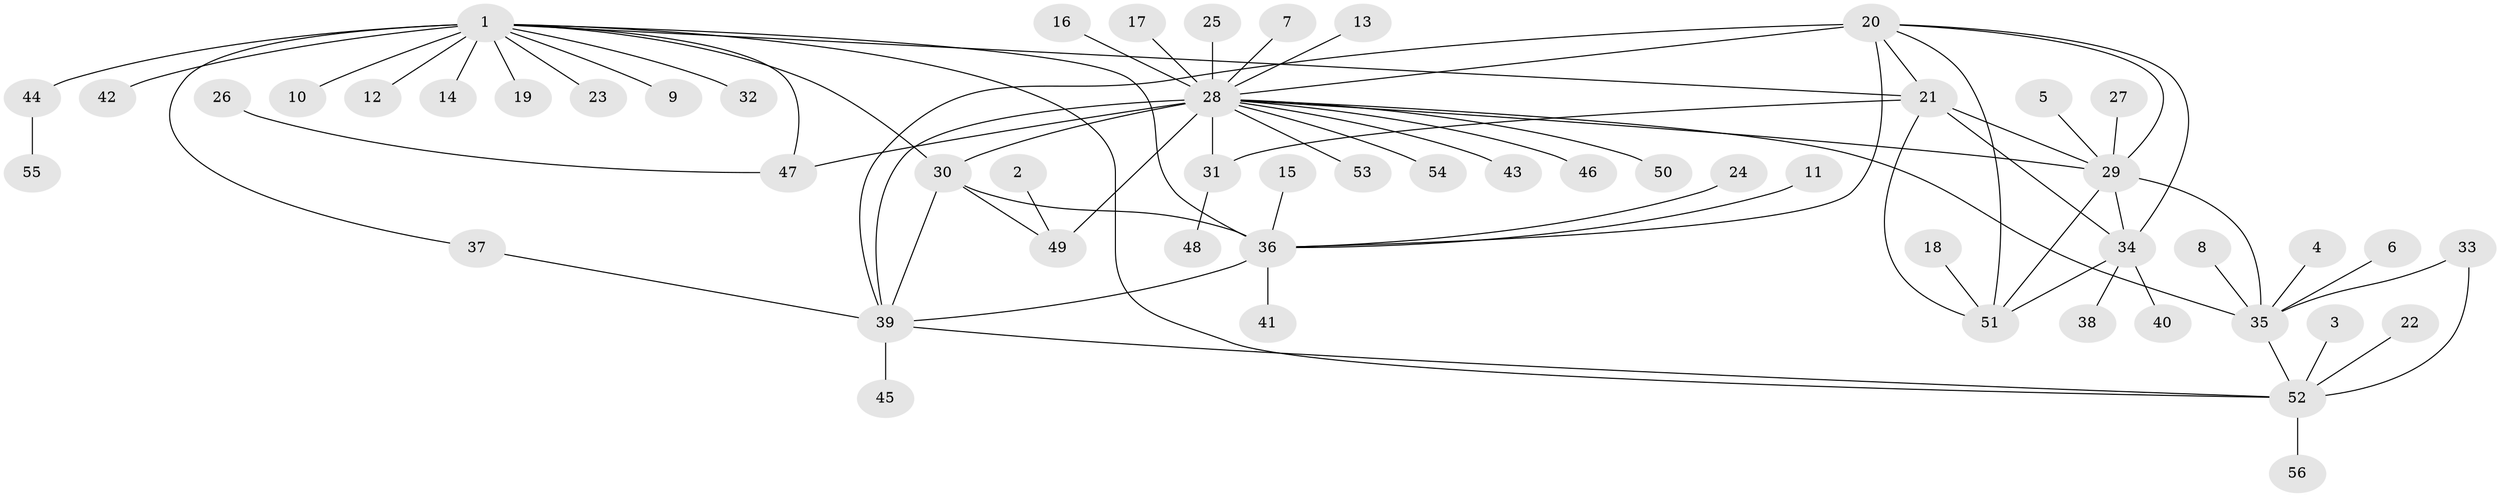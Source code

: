 // original degree distribution, {5: 0.017857142857142856, 7: 0.044642857142857144, 6: 0.044642857142857144, 10: 0.03571428571428571, 9: 0.017857142857142856, 8: 0.03571428571428571, 11: 0.008928571428571428, 13: 0.008928571428571428, 12: 0.008928571428571428, 1: 0.6339285714285714, 2: 0.125, 4: 0.017857142857142856}
// Generated by graph-tools (version 1.1) at 2025/50/03/09/25 03:50:42]
// undirected, 56 vertices, 76 edges
graph export_dot {
graph [start="1"]
  node [color=gray90,style=filled];
  1;
  2;
  3;
  4;
  5;
  6;
  7;
  8;
  9;
  10;
  11;
  12;
  13;
  14;
  15;
  16;
  17;
  18;
  19;
  20;
  21;
  22;
  23;
  24;
  25;
  26;
  27;
  28;
  29;
  30;
  31;
  32;
  33;
  34;
  35;
  36;
  37;
  38;
  39;
  40;
  41;
  42;
  43;
  44;
  45;
  46;
  47;
  48;
  49;
  50;
  51;
  52;
  53;
  54;
  55;
  56;
  1 -- 9 [weight=1.0];
  1 -- 10 [weight=1.0];
  1 -- 12 [weight=1.0];
  1 -- 14 [weight=1.0];
  1 -- 19 [weight=1.0];
  1 -- 21 [weight=1.0];
  1 -- 23 [weight=1.0];
  1 -- 30 [weight=1.0];
  1 -- 32 [weight=1.0];
  1 -- 36 [weight=1.0];
  1 -- 37 [weight=1.0];
  1 -- 42 [weight=1.0];
  1 -- 44 [weight=4.0];
  1 -- 47 [weight=1.0];
  1 -- 52 [weight=1.0];
  2 -- 49 [weight=1.0];
  3 -- 52 [weight=1.0];
  4 -- 35 [weight=1.0];
  5 -- 29 [weight=1.0];
  6 -- 35 [weight=1.0];
  7 -- 28 [weight=1.0];
  8 -- 35 [weight=1.0];
  11 -- 36 [weight=1.0];
  13 -- 28 [weight=1.0];
  15 -- 36 [weight=1.0];
  16 -- 28 [weight=1.0];
  17 -- 28 [weight=1.0];
  18 -- 51 [weight=1.0];
  20 -- 21 [weight=1.0];
  20 -- 28 [weight=1.0];
  20 -- 29 [weight=1.0];
  20 -- 34 [weight=1.0];
  20 -- 36 [weight=1.0];
  20 -- 39 [weight=3.0];
  20 -- 51 [weight=1.0];
  21 -- 29 [weight=1.0];
  21 -- 31 [weight=1.0];
  21 -- 34 [weight=1.0];
  21 -- 51 [weight=1.0];
  22 -- 52 [weight=1.0];
  24 -- 36 [weight=1.0];
  25 -- 28 [weight=1.0];
  26 -- 47 [weight=1.0];
  27 -- 29 [weight=1.0];
  28 -- 29 [weight=1.0];
  28 -- 30 [weight=3.0];
  28 -- 31 [weight=1.0];
  28 -- 35 [weight=1.0];
  28 -- 39 [weight=2.0];
  28 -- 43 [weight=1.0];
  28 -- 46 [weight=1.0];
  28 -- 47 [weight=1.0];
  28 -- 49 [weight=3.0];
  28 -- 50 [weight=1.0];
  28 -- 53 [weight=1.0];
  28 -- 54 [weight=1.0];
  29 -- 34 [weight=1.0];
  29 -- 35 [weight=1.0];
  29 -- 51 [weight=1.0];
  30 -- 36 [weight=1.0];
  30 -- 39 [weight=1.0];
  30 -- 49 [weight=1.0];
  31 -- 48 [weight=1.0];
  33 -- 35 [weight=4.0];
  33 -- 52 [weight=2.0];
  34 -- 38 [weight=1.0];
  34 -- 40 [weight=1.0];
  34 -- 51 [weight=1.0];
  35 -- 52 [weight=2.0];
  36 -- 39 [weight=3.0];
  36 -- 41 [weight=1.0];
  37 -- 39 [weight=1.0];
  39 -- 45 [weight=1.0];
  39 -- 52 [weight=1.0];
  44 -- 55 [weight=1.0];
  52 -- 56 [weight=1.0];
}
